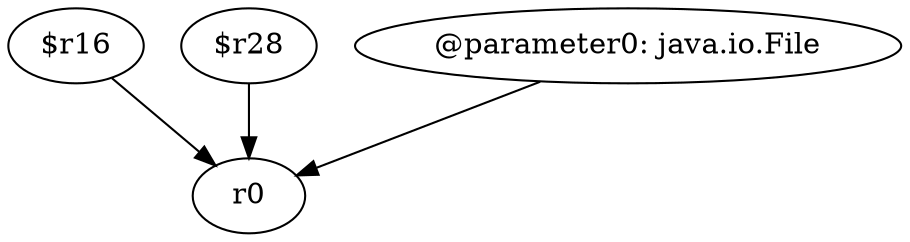 digraph g {
0[label="$r16"]
1[label="r0"]
0->1[label=""]
2[label="$r28"]
2->1[label=""]
3[label="@parameter0: java.io.File"]
3->1[label=""]
}